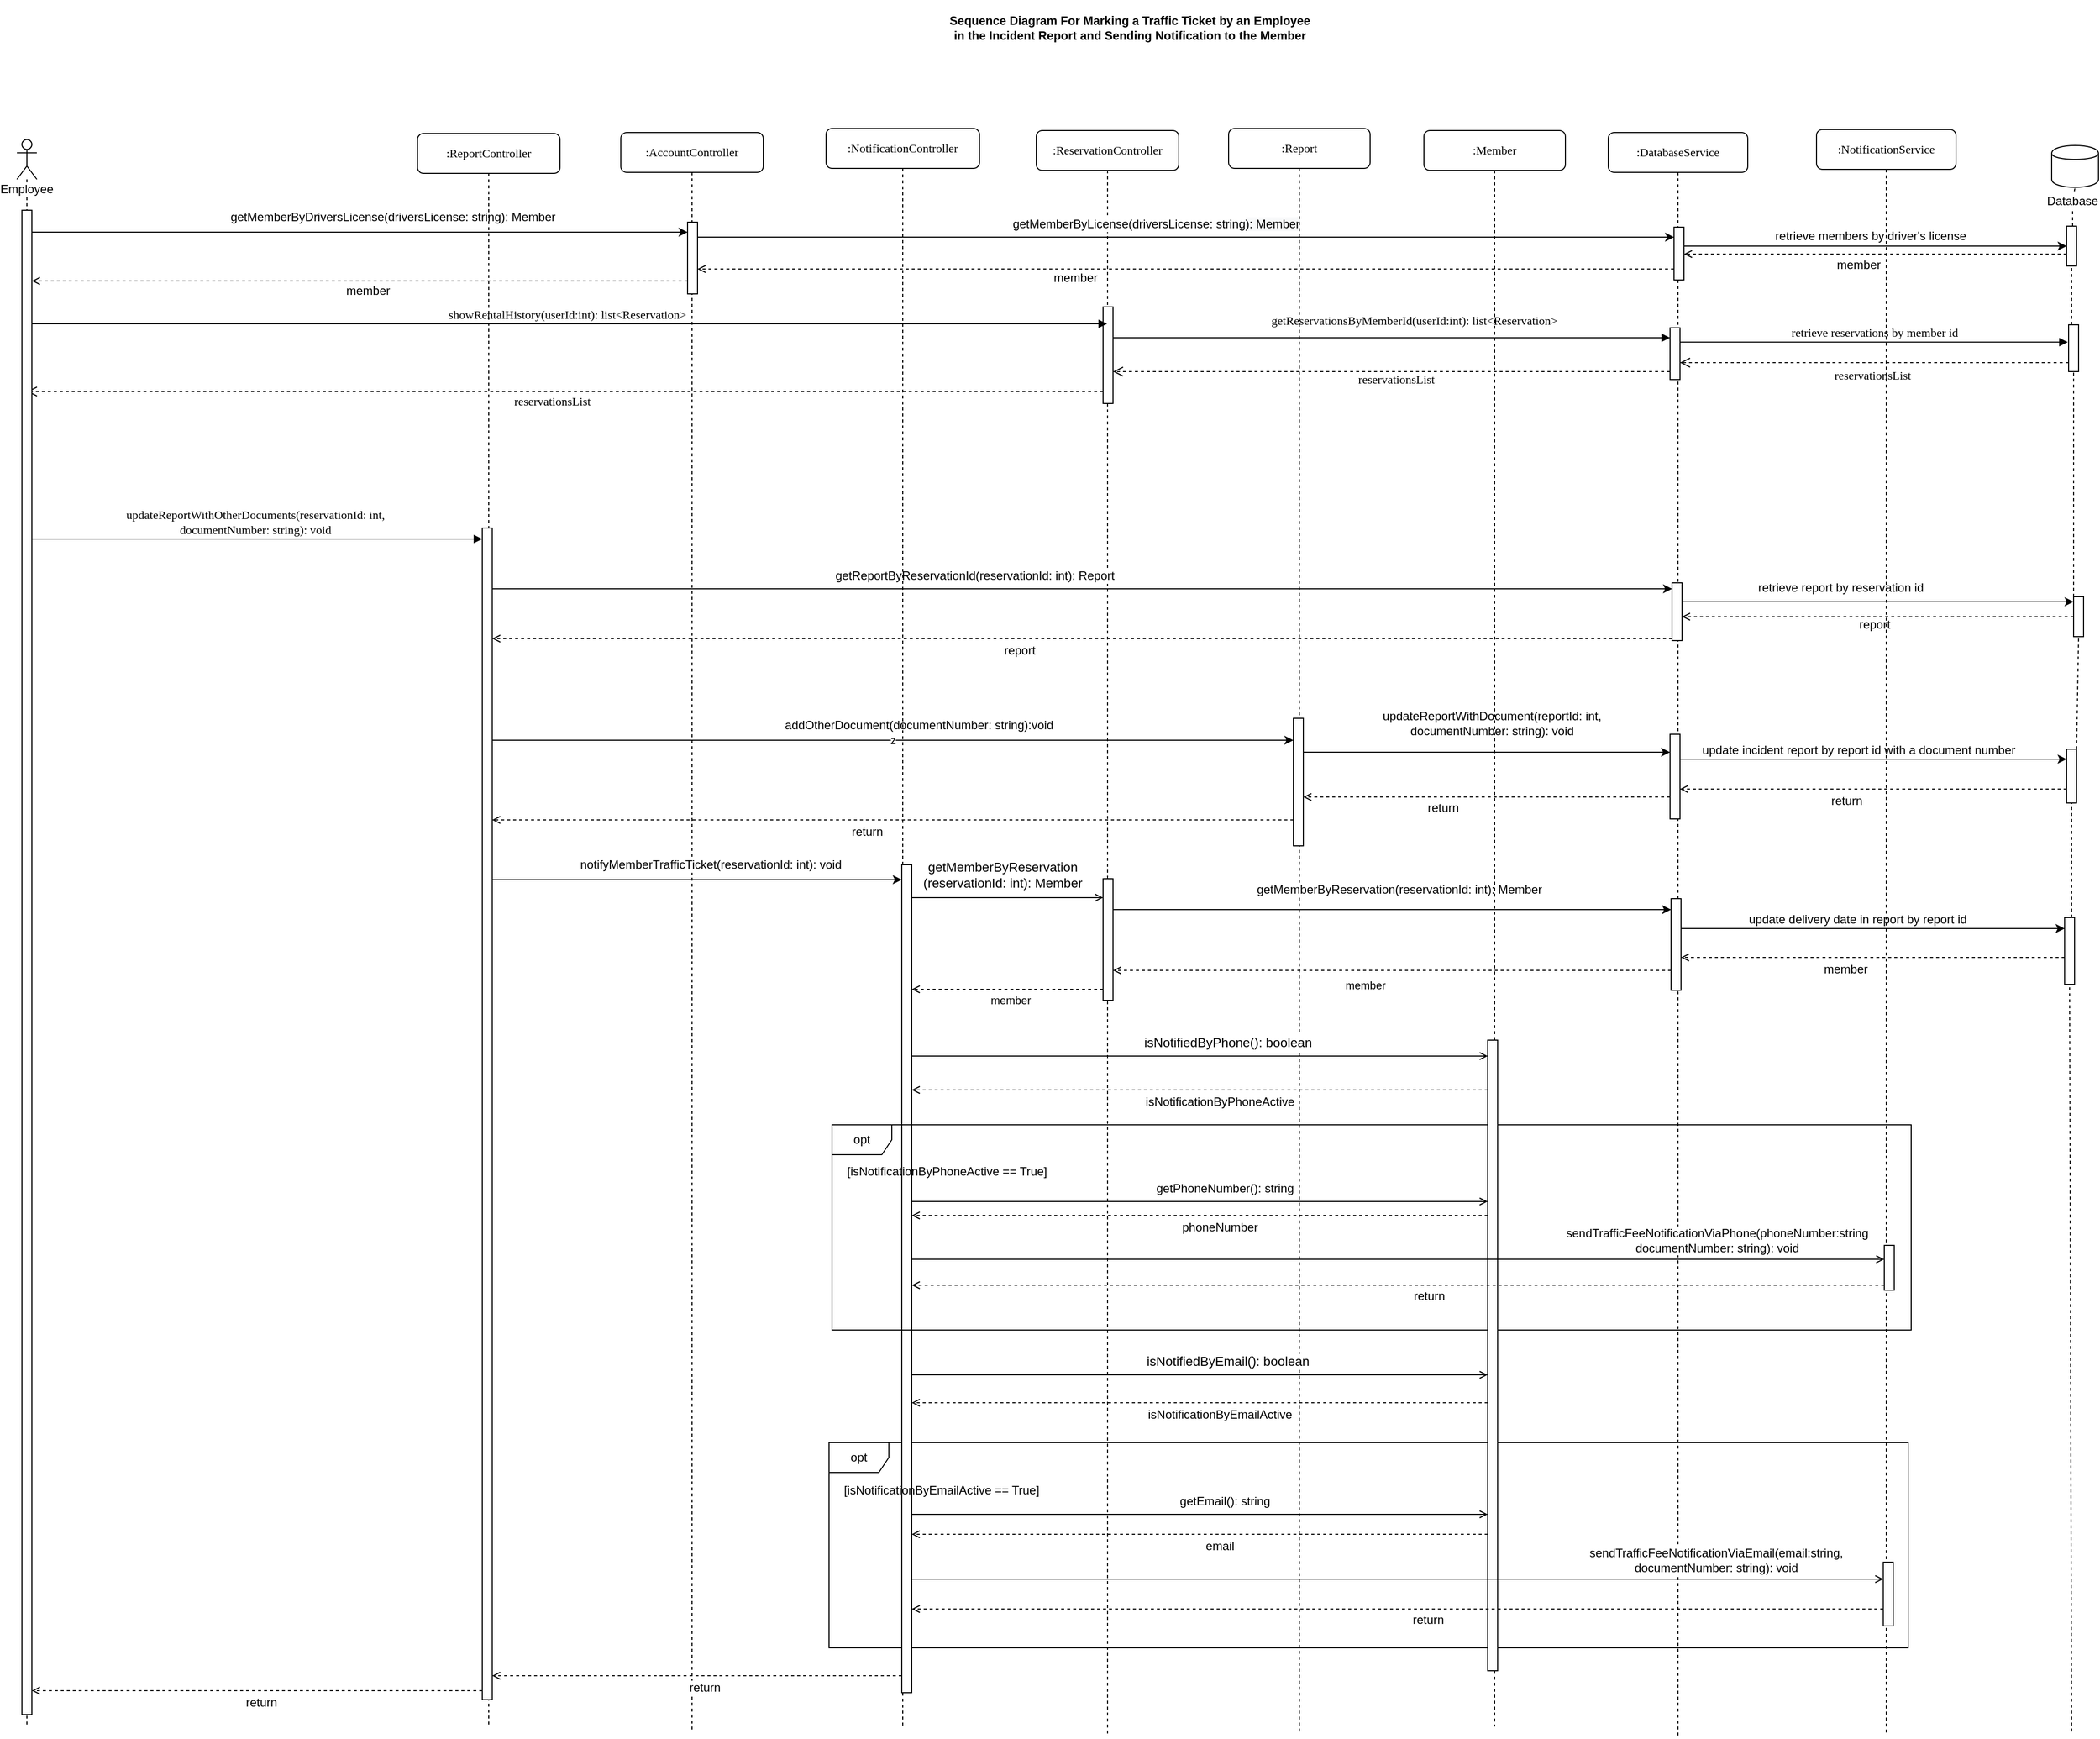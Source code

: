 <mxfile version="13.1.12" type="device"><diagram name="Page-1" id="13e1069c-82ec-6db2-03f1-153e76fe0fe0"><mxGraphModel dx="1757" dy="1102" grid="0" gridSize="10" guides="0" tooltips="1" connect="1" arrows="1" fold="1" page="0" pageScale="1" pageWidth="1100" pageHeight="850" background="#ffffff" math="0" shadow="0"><root><mxCell id="0"/><mxCell id="1" parent="0"/><mxCell id="2_v1sMjzPOBlrvBUJolD-111" value="opt" style="shape=umlFrame;whiteSpace=wrap;html=1;fontSize=12;" vertex="1" parent="1"><mxGeometry x="475" y="1388" width="1083" height="206" as="geometry"/></mxCell><mxCell id="7baba1c4bc27f4b0-4" value=":ReservationController" style="shape=umlLifeline;perimeter=lifelinePerimeter;whiteSpace=wrap;html=1;container=1;collapsible=0;recursiveResize=0;outlineConnect=0;rounded=1;shadow=0;comic=0;labelBackgroundColor=none;strokeWidth=1;fontFamily=Verdana;fontSize=12;align=center;" parent="1" vertex="1"><mxGeometry x="683" y="71" width="143" height="1609" as="geometry"/></mxCell><mxCell id="2_v1sMjzPOBlrvBUJolD-1" value="" style="html=1;points=[];perimeter=orthogonalPerimeter;rounded=0;shadow=0;comic=0;labelBackgroundColor=none;strokeWidth=1;fontFamily=Verdana;fontSize=12;align=center;" vertex="1" parent="7baba1c4bc27f4b0-4"><mxGeometry x="67" y="177" width="10" height="97" as="geometry"/></mxCell><mxCell id="2_v1sMjzPOBlrvBUJolD-76" value="" style="html=1;points=[];perimeter=orthogonalPerimeter;rounded=0;shadow=0;comic=0;labelBackgroundColor=none;strokeWidth=1;fontFamily=Verdana;fontSize=12;align=center;" vertex="1" parent="7baba1c4bc27f4b0-4"><mxGeometry x="67" y="751" width="10" height="122" as="geometry"/></mxCell><mxCell id="7baba1c4bc27f4b0-5" value=":DatabaseService" style="shape=umlLifeline;perimeter=lifelinePerimeter;whiteSpace=wrap;html=1;container=1;collapsible=0;recursiveResize=0;outlineConnect=0;rounded=1;shadow=0;comic=0;labelBackgroundColor=none;strokeWidth=1;fontFamily=Verdana;fontSize=12;align=center;" parent="1" vertex="1"><mxGeometry x="1257" y="73" width="140" height="1611" as="geometry"/></mxCell><mxCell id="7baba1c4bc27f4b0-19" value="" style="html=1;points=[];perimeter=orthogonalPerimeter;rounded=0;shadow=0;comic=0;labelBackgroundColor=none;strokeWidth=1;fontFamily=Verdana;fontSize=12;align=center;" parent="7baba1c4bc27f4b0-5" vertex="1"><mxGeometry x="62" y="196" width="10" height="52" as="geometry"/></mxCell><mxCell id="VKYwvumuW-N2ufbcX_XP-7" value="" style="html=1;points=[];perimeter=orthogonalPerimeter;rounded=0;shadow=0;comic=0;labelBackgroundColor=none;strokeWidth=1;fontFamily=Verdana;fontSize=12;align=center;" parent="7baba1c4bc27f4b0-5" vertex="1"><mxGeometry x="64" y="452" width="10" height="58" as="geometry"/></mxCell><mxCell id="VKYwvumuW-N2ufbcX_XP-33" value="" style="html=1;points=[];perimeter=orthogonalPerimeter;rounded=0;shadow=0;comic=0;labelBackgroundColor=none;strokeWidth=1;fontFamily=Verdana;fontSize=12;align=center;" parent="7baba1c4bc27f4b0-5" vertex="1"><mxGeometry x="62" y="604" width="10" height="85" as="geometry"/></mxCell><mxCell id="2_v1sMjzPOBlrvBUJolD-3" value="" style="html=1;points=[];perimeter=orthogonalPerimeter;rounded=0;shadow=0;comic=0;labelBackgroundColor=none;strokeWidth=1;fontFamily=Verdana;fontSize=12;align=center;" vertex="1" parent="7baba1c4bc27f4b0-5"><mxGeometry x="66" y="95" width="10" height="53" as="geometry"/></mxCell><mxCell id="2_v1sMjzPOBlrvBUJolD-50" value="" style="html=1;points=[];perimeter=orthogonalPerimeter;rounded=0;shadow=0;comic=0;labelBackgroundColor=none;strokeWidth=1;fontFamily=Verdana;fontSize=12;align=center;" vertex="1" parent="7baba1c4bc27f4b0-5"><mxGeometry x="63" y="769" width="10" height="92" as="geometry"/></mxCell><mxCell id="7baba1c4bc27f4b0-17" value="updateReportWithOtherDocuments(reservationId: int, &lt;br&gt;documentNumber: string): void" style="html=1;verticalAlign=bottom;endArrow=block;labelBackgroundColor=none;fontFamily=Verdana;fontSize=12;edgeStyle=elbowEdgeStyle;elbow=vertical;" parent="1" edge="1" target="2_v1sMjzPOBlrvBUJolD-26" source="Q7UwtsliU7LenJTDQlE5-2"><mxGeometry relative="1" as="geometry"><mxPoint x="-258" y="367" as="sourcePoint"/><Array as="points"><mxPoint x="54" y="481"/><mxPoint x="72" y="460"/><mxPoint x="44" y="409"/><mxPoint x="-31" y="373"/><mxPoint x="82" y="428"/><mxPoint x="430.5" y="337"/><mxPoint x="510.5" y="317"/><mxPoint x="460.5" y="197"/></Array><mxPoint x="32" y="372" as="targetPoint"/></mxGeometry></mxCell><mxCell id="7baba1c4bc27f4b0-20" value="getReservationsByMemberId(userId:int): list&amp;lt;Reservation&amp;gt;" style="html=1;verticalAlign=bottom;endArrow=block;labelBackgroundColor=none;fontFamily=Verdana;fontSize=12;edgeStyle=elbowEdgeStyle;elbow=vertical;" parent="1" source="2_v1sMjzPOBlrvBUJolD-1" target="7baba1c4bc27f4b0-19" edge="1"><mxGeometry x="0.078" y="8" relative="1" as="geometry"><mxPoint x="300" y="190" as="sourcePoint"/><mxPoint x="730" y="190" as="targetPoint"/><Array as="points"><mxPoint x="902" y="279"/><mxPoint x="856" y="265"/><mxPoint x="622" y="260"/><mxPoint x="972" y="240"/><mxPoint x="795" y="253"/><mxPoint x="766" y="190"/><mxPoint x="760" y="200"/><mxPoint x="690" y="185"/></Array><mxPoint as="offset"/></mxGeometry></mxCell><mxCell id="7baba1c4bc27f4b0-21" value="reservationsList" style="html=1;verticalAlign=bottom;endArrow=open;dashed=1;endSize=8;labelBackgroundColor=none;fontFamily=Verdana;fontSize=12;edgeStyle=elbowEdgeStyle;elbow=vertical;" parent="1" source="2_v1sMjzPOBlrvBUJolD-1" target="Q7UwtsliU7LenJTDQlE5-2" edge="1"><mxGeometry x="0.024" y="19" relative="1" as="geometry"><mxPoint x="154" y="213.88" as="targetPoint"/><Array as="points"><mxPoint x="490" y="333"/><mxPoint x="109" y="320"/><mxPoint x="471" y="303"/><mxPoint x="380" y="323"/><mxPoint x="230" y="250"/><mxPoint x="240" y="240"/><mxPoint x="190" y="214"/><mxPoint x="230" y="197"/><mxPoint x="700" y="260"/></Array><mxPoint x="290" y="250" as="sourcePoint"/><mxPoint as="offset"/></mxGeometry></mxCell><mxCell id="7baba1c4bc27f4b0-26" value="retrieve reservations by member id" style="html=1;verticalAlign=bottom;endArrow=block;labelBackgroundColor=none;fontFamily=Verdana;fontSize=12;entryX=-0.088;entryY=0.37;entryDx=0;entryDy=0;entryPerimeter=0;" parent="1" source="7baba1c4bc27f4b0-19" edge="1" target="2mEJihvLGWSnD44SEvs8-10"><mxGeometry relative="1" as="geometry"><mxPoint x="1262" y="342" as="sourcePoint"/><Array as="points"/><mxPoint x="1720" y="202" as="targetPoint"/></mxGeometry></mxCell><mxCell id="7baba1c4bc27f4b0-30" value="reservationsList" style="html=1;verticalAlign=bottom;endArrow=open;dashed=1;endSize=8;labelBackgroundColor=none;fontFamily=Verdana;fontSize=12;edgeStyle=elbowEdgeStyle;elbow=vertical;" parent="1" target="7baba1c4bc27f4b0-19" edge="1" source="2mEJihvLGWSnD44SEvs8-10"><mxGeometry x="0.018" y="22" relative="1" as="geometry"><mxPoint x="487" y="602" as="targetPoint"/><Array as="points"><mxPoint x="1461" y="304"/><mxPoint x="1284" y="289"/><mxPoint x="1463" y="273"/><mxPoint x="1545" y="283"/><mxPoint x="1232" y="232"/><mxPoint x="1172" y="223"/></Array><mxPoint x="1724.5" y="232" as="sourcePoint"/><mxPoint x="1" as="offset"/></mxGeometry></mxCell><mxCell id="7baba1c4bc27f4b0-11" value="showRentalHistory(userId:int): list&amp;lt;Reservation&amp;gt;" style="html=1;verticalAlign=bottom;endArrow=block;labelBackgroundColor=none;fontFamily=Verdana;fontSize=12;edgeStyle=elbowEdgeStyle;elbow=vertical;" parent="1" source="Q7UwtsliU7LenJTDQlE5-2" edge="1" target="7baba1c4bc27f4b0-4"><mxGeometry relative="1" as="geometry"><mxPoint x="155" y="180" as="sourcePoint"/><mxPoint x="291" y="180" as="targetPoint"/><Array as="points"><mxPoint x="223" y="265"/><mxPoint x="297" y="254"/><mxPoint x="373" y="239"/><mxPoint x="411" y="228"/><mxPoint x="240" y="180"/></Array></mxGeometry></mxCell><mxCell id="Q7UwtsliU7LenJTDQlE5-2" value="Employee" style="shape=umlLifeline;participant=umlActor;perimeter=lifelinePerimeter;whiteSpace=wrap;html=1;container=1;collapsible=0;recursiveResize=0;verticalAlign=top;spacingTop=36;labelBackgroundColor=#ffffff;outlineConnect=0;" parent="1" vertex="1"><mxGeometry x="-340" y="80" width="20" height="1593" as="geometry"/></mxCell><mxCell id="7baba1c4bc27f4b0-22" value="" style="html=1;points=[];perimeter=orthogonalPerimeter;rounded=0;shadow=0;comic=0;labelBackgroundColor=none;strokeWidth=1;fontFamily=Verdana;fontSize=12;align=center;" parent="Q7UwtsliU7LenJTDQlE5-2" vertex="1"><mxGeometry x="5" y="71" width="10" height="1510" as="geometry"/></mxCell><mxCell id="Q7UwtsliU7LenJTDQlE5-5" value="reservationsList" style="html=1;verticalAlign=bottom;endArrow=open;dashed=1;endSize=8;labelBackgroundColor=none;fontFamily=Verdana;fontSize=12;edgeStyle=elbowEdgeStyle;elbow=vertical;" parent="1" source="7baba1c4bc27f4b0-19" target="2_v1sMjzPOBlrvBUJolD-1" edge="1"><mxGeometry x="-0.012" y="17" relative="1" as="geometry"><mxPoint x="300" y="240" as="targetPoint"/><Array as="points"><mxPoint x="1002" y="313"/><mxPoint x="750" y="312"/><mxPoint x="911" y="302"/><mxPoint x="680" y="240"/><mxPoint x="695" y="231"/></Array><mxPoint x="751" y="231" as="sourcePoint"/><mxPoint x="1" as="offset"/></mxGeometry></mxCell><mxCell id="2mEJihvLGWSnD44SEvs8-2" value="&lt;div&gt;&lt;b&gt;Sequence Diagram For Marking a Traffic Ticket by an Employee&lt;br&gt;&lt;/b&gt;&lt;/div&gt;&lt;div&gt;&lt;b&gt;in the Incident Report and Sending Notification to the Member&lt;br&gt;&lt;/b&gt;&lt;/div&gt;" style="text;html=1;strokeColor=none;fillColor=none;align=center;verticalAlign=middle;whiteSpace=wrap;rounded=0;" parent="1" vertex="1"><mxGeometry x="558" y="-60" width="438" height="55" as="geometry"/></mxCell><mxCell id="2mEJihvLGWSnD44SEvs8-3" value="" style="shape=cylinder;whiteSpace=wrap;html=1;boundedLbl=1;backgroundOutline=1;" parent="1" vertex="1"><mxGeometry x="1702" y="86" width="47" height="42" as="geometry"/></mxCell><mxCell id="2mEJihvLGWSnD44SEvs8-9" value="" style="endArrow=none;dashed=1;html=1;entryX=0.5;entryY=1;entryDx=0;entryDy=0;" parent="1" source="2mEJihvLGWSnD44SEvs8-14" target="2mEJihvLGWSnD44SEvs8-3" edge="1"><mxGeometry width="50" height="50" relative="1" as="geometry"><mxPoint x="1726" y="534" as="sourcePoint"/><mxPoint x="1389" y="231" as="targetPoint"/></mxGeometry></mxCell><mxCell id="2mEJihvLGWSnD44SEvs8-10" value="" style="html=1;points=[];perimeter=orthogonalPerimeter;rounded=0;shadow=0;comic=0;labelBackgroundColor=none;strokeColor=#000000;strokeWidth=1;fillColor=#FFFFFF;fontFamily=Verdana;fontSize=12;fontColor=#000000;align=center;" parent="1" vertex="1"><mxGeometry x="1719" y="266" width="10" height="47" as="geometry"/></mxCell><mxCell id="2mEJihvLGWSnD44SEvs8-11" value="" style="endArrow=none;dashed=1;html=1;entryX=0.5;entryY=1;entryDx=0;entryDy=0;" parent="1" source="VKYwvumuW-N2ufbcX_XP-18" target="2mEJihvLGWSnD44SEvs8-10" edge="1"><mxGeometry width="50" height="50" relative="1" as="geometry"><mxPoint x="1724" y="470" as="sourcePoint"/><mxPoint x="1725.5" y="128" as="targetPoint"/></mxGeometry></mxCell><mxCell id="2mEJihvLGWSnD44SEvs8-14" value="Database" style="text;html=1;strokeColor=none;fillColor=none;align=center;verticalAlign=middle;whiteSpace=wrap;rounded=0;" parent="1" vertex="1"><mxGeometry x="1703" y="132" width="40" height="20" as="geometry"/></mxCell><mxCell id="2mEJihvLGWSnD44SEvs8-15" value="" style="endArrow=none;dashed=1;html=1;entryX=0.5;entryY=1;entryDx=0;entryDy=0;" parent="1" source="2_v1sMjzPOBlrvBUJolD-16" target="2mEJihvLGWSnD44SEvs8-14" edge="1"><mxGeometry width="50" height="50" relative="1" as="geometry"><mxPoint x="1725.5" y="177" as="sourcePoint"/><mxPoint x="1725.5" y="128" as="targetPoint"/></mxGeometry></mxCell><mxCell id="VKYwvumuW-N2ufbcX_XP-14" style="edgeStyle=orthogonalEdgeStyle;rounded=0;orthogonalLoop=1;jettySize=auto;html=1;" parent="1" source="2_v1sMjzPOBlrvBUJolD-26" target="VKYwvumuW-N2ufbcX_XP-7" edge="1"><mxGeometry relative="1" as="geometry"><Array as="points"><mxPoint x="690" y="531"/><mxPoint x="690" y="531"/></Array><mxPoint x="780" y="580" as="sourcePoint"/></mxGeometry></mxCell><mxCell id="2_v1sMjzPOBlrvBUJolD-34" value="&lt;font style=&quot;font-size: 12px&quot;&gt;getReportByReservationId(reservationId: int): Report&lt;/font&gt;" style="edgeLabel;html=1;align=center;verticalAlign=middle;resizable=0;points=[];" vertex="1" connectable="0" parent="VKYwvumuW-N2ufbcX_XP-14"><mxGeometry x="-0.251" relative="1" as="geometry"><mxPoint x="39.88" y="-13" as="offset"/></mxGeometry></mxCell><mxCell id="VKYwvumuW-N2ufbcX_XP-21" style="edgeStyle=orthogonalEdgeStyle;rounded=0;orthogonalLoop=1;jettySize=auto;html=1;dashed=1;endArrow=open;endFill=0;" parent="1" source="VKYwvumuW-N2ufbcX_XP-18" target="VKYwvumuW-N2ufbcX_XP-7" edge="1"><mxGeometry relative="1" as="geometry"><Array as="points"><mxPoint x="1729" y="571"/><mxPoint x="1231" y="571"/></Array></mxGeometry></mxCell><mxCell id="VKYwvumuW-N2ufbcX_XP-22" value="&lt;font style=&quot;font-size: 12px&quot;&gt;report&lt;/font&gt;" style="edgeLabel;html=1;align=center;verticalAlign=middle;resizable=0;points=[];" parent="VKYwvumuW-N2ufbcX_XP-21" vertex="1" connectable="0"><mxGeometry x="0.029" y="38" relative="1" as="geometry"><mxPoint x="1.71" y="-30.06" as="offset"/></mxGeometry></mxCell><mxCell id="VKYwvumuW-N2ufbcX_XP-18" value="" style="html=1;points=[];perimeter=orthogonalPerimeter;rounded=0;shadow=0;comic=0;labelBackgroundColor=none;strokeColor=#000000;strokeWidth=1;fillColor=#FFFFFF;fontFamily=Verdana;fontSize=12;fontColor=#000000;align=center;" parent="1" vertex="1"><mxGeometry x="1724" y="539" width="10" height="40" as="geometry"/></mxCell><mxCell id="VKYwvumuW-N2ufbcX_XP-19" value="" style="endArrow=none;dashed=1;html=1;entryX=0.5;entryY=1;entryDx=0;entryDy=0;" parent="1" source="VKYwvumuW-N2ufbcX_XP-35" target="VKYwvumuW-N2ufbcX_XP-18" edge="1"><mxGeometry width="50" height="50" relative="1" as="geometry"><mxPoint x="1723" y="1088" as="sourcePoint"/><mxPoint x="1725" y="237" as="targetPoint"/></mxGeometry></mxCell><mxCell id="VKYwvumuW-N2ufbcX_XP-20" style="edgeStyle=orthogonalEdgeStyle;rounded=0;orthogonalLoop=1;jettySize=auto;html=1;" parent="1" source="VKYwvumuW-N2ufbcX_XP-7" target="VKYwvumuW-N2ufbcX_XP-18" edge="1"><mxGeometry relative="1" as="geometry"><Array as="points"><mxPoint x="1340" y="544"/><mxPoint x="1340" y="544"/></Array></mxGeometry></mxCell><mxCell id="VKYwvumuW-N2ufbcX_XP-23" value="retrieve report by reservation id" style="text;html=1;align=center;verticalAlign=middle;resizable=0;points=[];autosize=1;" parent="1" vertex="1"><mxGeometry x="1402" y="521" width="176" height="18" as="geometry"/></mxCell><mxCell id="VKYwvumuW-N2ufbcX_XP-42" style="edgeStyle=orthogonalEdgeStyle;rounded=0;orthogonalLoop=1;jettySize=auto;html=1;dashed=1;endArrow=open;endFill=0;" parent="1" source="VKYwvumuW-N2ufbcX_XP-35" target="VKYwvumuW-N2ufbcX_XP-33" edge="1"><mxGeometry relative="1" as="geometry"><Array as="points"><mxPoint x="1597" y="732"/><mxPoint x="1597" y="732"/></Array></mxGeometry></mxCell><mxCell id="VKYwvumuW-N2ufbcX_XP-43" value="return" style="edgeLabel;html=1;align=center;verticalAlign=middle;resizable=0;points=[];fontSize=12;" parent="VKYwvumuW-N2ufbcX_XP-42" vertex="1" connectable="0"><mxGeometry x="-0.146" y="2" relative="1" as="geometry"><mxPoint x="-56" y="10" as="offset"/></mxGeometry></mxCell><mxCell id="VKYwvumuW-N2ufbcX_XP-35" value="" style="html=1;points=[];perimeter=orthogonalPerimeter;rounded=0;shadow=0;comic=0;labelBackgroundColor=none;strokeColor=#000000;strokeWidth=1;fillColor=#FFFFFF;fontFamily=Verdana;fontSize=12;fontColor=#000000;align=center;" parent="1" vertex="1"><mxGeometry x="1717" y="692" width="10" height="54" as="geometry"/></mxCell><mxCell id="VKYwvumuW-N2ufbcX_XP-36" value="" style="endArrow=none;dashed=1;html=1;entryX=0.5;entryY=1;entryDx=0;entryDy=0;" parent="1" source="2_v1sMjzPOBlrvBUJolD-51" target="VKYwvumuW-N2ufbcX_XP-35" edge="1"><mxGeometry width="50" height="50" relative="1" as="geometry"><mxPoint x="1722" y="1678" as="sourcePoint"/><mxPoint x="1723.0" y="623.0" as="targetPoint"/></mxGeometry></mxCell><mxCell id="VKYwvumuW-N2ufbcX_XP-37" value="z" style="edgeStyle=orthogonalEdgeStyle;rounded=0;orthogonalLoop=1;jettySize=auto;html=1;" parent="1" source="2_v1sMjzPOBlrvBUJolD-26" target="2_v1sMjzPOBlrvBUJolD-37" edge="1"><mxGeometry relative="1" as="geometry"><Array as="points"><mxPoint x="337" y="683"/><mxPoint x="337" y="683"/></Array></mxGeometry></mxCell><mxCell id="VKYwvumuW-N2ufbcX_XP-39" value="&lt;font style=&quot;font-size: 12px&quot;&gt;addOtherDocument(documentNumber: string):void&lt;/font&gt;" style="edgeLabel;html=1;align=center;verticalAlign=middle;resizable=0;points=[];" parent="VKYwvumuW-N2ufbcX_XP-37" vertex="1" connectable="0"><mxGeometry x="0.065" y="2" relative="1" as="geometry"><mxPoint y="-13" as="offset"/></mxGeometry></mxCell><mxCell id="VKYwvumuW-N2ufbcX_XP-40" style="edgeStyle=orthogonalEdgeStyle;rounded=0;orthogonalLoop=1;jettySize=auto;html=1;" parent="1" source="VKYwvumuW-N2ufbcX_XP-33" target="VKYwvumuW-N2ufbcX_XP-35" edge="1"><mxGeometry relative="1" as="geometry"><Array as="points"><mxPoint x="1471" y="702"/><mxPoint x="1471" y="702"/></Array></mxGeometry></mxCell><mxCell id="VKYwvumuW-N2ufbcX_XP-41" value="update incident report by report id with a document number" style="edgeLabel;html=1;align=center;verticalAlign=middle;resizable=0;points=[];fontSize=12;" parent="VKYwvumuW-N2ufbcX_XP-40" vertex="1" connectable="0"><mxGeometry x="-0.076" y="2" relative="1" as="geometry"><mxPoint x="-1" y="-7" as="offset"/></mxGeometry></mxCell><mxCell id="VKYwvumuW-N2ufbcX_XP-61" style="edgeStyle=orthogonalEdgeStyle;rounded=0;orthogonalLoop=1;jettySize=auto;html=1;dashed=1;fontSize=12;endArrow=open;endFill=0;" parent="1" source="2_v1sMjzPOBlrvBUJolD-37" target="2_v1sMjzPOBlrvBUJolD-26" edge="1"><mxGeometry relative="1" as="geometry"><Array as="points"><mxPoint x="836" y="763"/><mxPoint x="836" y="763"/></Array></mxGeometry></mxCell><mxCell id="VKYwvumuW-N2ufbcX_XP-63" value="return" style="edgeLabel;html=1;align=center;verticalAlign=middle;resizable=0;points=[];fontSize=12;" parent="VKYwvumuW-N2ufbcX_XP-61" vertex="1" connectable="0"><mxGeometry x="0.172" y="-1" relative="1" as="geometry"><mxPoint x="42.29" y="13" as="offset"/></mxGeometry></mxCell><mxCell id="2_v1sMjzPOBlrvBUJolD-4" value=":AccountController" style="shape=umlLifeline;perimeter=lifelinePerimeter;whiteSpace=wrap;html=1;container=1;collapsible=0;recursiveResize=0;outlineConnect=0;rounded=1;shadow=0;comic=0;labelBackgroundColor=none;strokeWidth=1;fontFamily=Verdana;fontSize=12;align=center;" vertex="1" parent="1"><mxGeometry x="266" y="73" width="143" height="1605" as="geometry"/></mxCell><mxCell id="2_v1sMjzPOBlrvBUJolD-10" value="" style="html=1;points=[];perimeter=orthogonalPerimeter;rounded=0;shadow=0;comic=0;labelBackgroundColor=none;strokeWidth=1;fontFamily=Verdana;fontSize=12;align=center;" vertex="1" parent="2_v1sMjzPOBlrvBUJolD-4"><mxGeometry x="67" y="90" width="10" height="72" as="geometry"/></mxCell><mxCell id="2_v1sMjzPOBlrvBUJolD-11" style="edgeStyle=orthogonalEdgeStyle;rounded=0;orthogonalLoop=1;jettySize=auto;html=1;" edge="1" parent="1" source="7baba1c4bc27f4b0-22" target="2_v1sMjzPOBlrvBUJolD-10"><mxGeometry relative="1" as="geometry"><Array as="points"><mxPoint x="271" y="173"/><mxPoint x="271" y="173"/></Array></mxGeometry></mxCell><mxCell id="2_v1sMjzPOBlrvBUJolD-12" value="&lt;font style=&quot;font-size: 12px&quot;&gt;getMemberByDriversLicense(driversLicense: string): Member&lt;/font&gt;" style="edgeLabel;html=1;align=center;verticalAlign=middle;resizable=0;points=[];" vertex="1" connectable="0" parent="2_v1sMjzPOBlrvBUJolD-11"><mxGeometry x="0.216" y="2" relative="1" as="geometry"><mxPoint x="-38" y="-13" as="offset"/></mxGeometry></mxCell><mxCell id="2_v1sMjzPOBlrvBUJolD-13" style="edgeStyle=orthogonalEdgeStyle;rounded=0;orthogonalLoop=1;jettySize=auto;html=1;" edge="1" parent="1" source="2_v1sMjzPOBlrvBUJolD-10" target="2_v1sMjzPOBlrvBUJolD-3"><mxGeometry relative="1" as="geometry"><Array as="points"><mxPoint x="551" y="178"/><mxPoint x="551" y="178"/></Array></mxGeometry></mxCell><mxCell id="2_v1sMjzPOBlrvBUJolD-14" value="&lt;font style=&quot;font-size: 12px&quot;&gt;getMemberByLicense(driversLicense: string&lt;span style=&quot;font-family: &amp;#34;helvetica&amp;#34; ; text-align: left ; background-color: rgb(248 , 249 , 250)&quot;&gt;): Member&lt;br&gt;&lt;/span&gt;&lt;/font&gt;" style="edgeLabel;html=1;align=center;verticalAlign=middle;resizable=0;points=[];" vertex="1" connectable="0" parent="2_v1sMjzPOBlrvBUJolD-13"><mxGeometry x="-0.063" y="-3" relative="1" as="geometry"><mxPoint x="1" y="-16" as="offset"/></mxGeometry></mxCell><mxCell id="2_v1sMjzPOBlrvBUJolD-15" style="edgeStyle=orthogonalEdgeStyle;rounded=0;orthogonalLoop=1;jettySize=auto;html=1;startArrow=none;startFill=0;dashed=1;endArrow=open;endFill=0;" edge="1" parent="1" source="2_v1sMjzPOBlrvBUJolD-3" target="2_v1sMjzPOBlrvBUJolD-10"><mxGeometry relative="1" as="geometry"><Array as="points"><mxPoint x="510" y="210"/><mxPoint x="510" y="210"/></Array></mxGeometry></mxCell><mxCell id="2_v1sMjzPOBlrvBUJolD-22" value="&lt;font style=&quot;font-size: 12px&quot;&gt;member&lt;/font&gt;" style="edgeLabel;html=1;align=center;verticalAlign=middle;resizable=0;points=[];" vertex="1" connectable="0" parent="2_v1sMjzPOBlrvBUJolD-15"><mxGeometry x="0.869" y="-295" relative="1" as="geometry"><mxPoint x="314.47" y="304" as="offset"/></mxGeometry></mxCell><mxCell id="2_v1sMjzPOBlrvBUJolD-19" style="edgeStyle=orthogonalEdgeStyle;rounded=0;orthogonalLoop=1;jettySize=auto;html=1;dashed=1;startArrow=none;startFill=0;endArrow=open;endFill=0;" edge="1" parent="1" source="2_v1sMjzPOBlrvBUJolD-16" target="2_v1sMjzPOBlrvBUJolD-3"><mxGeometry relative="1" as="geometry"><mxPoint x="1258" y="194" as="targetPoint"/><Array as="points"><mxPoint x="1583" y="195"/><mxPoint x="1583" y="195"/></Array></mxGeometry></mxCell><mxCell id="2_v1sMjzPOBlrvBUJolD-21" value="&lt;font style=&quot;font-size: 12px&quot;&gt;member&lt;/font&gt;" style="edgeLabel;html=1;align=center;verticalAlign=middle;resizable=0;points=[];" vertex="1" connectable="0" parent="2_v1sMjzPOBlrvBUJolD-19"><mxGeometry x="0.163" y="2" relative="1" as="geometry"><mxPoint x="14.65" y="8.94" as="offset"/></mxGeometry></mxCell><mxCell id="2_v1sMjzPOBlrvBUJolD-16" value="" style="html=1;points=[];perimeter=orthogonalPerimeter;rounded=0;shadow=0;comic=0;labelBackgroundColor=none;strokeColor=#000000;strokeWidth=1;fillColor=#FFFFFF;fontFamily=Verdana;fontSize=12;fontColor=#000000;align=center;" vertex="1" parent="1"><mxGeometry x="1717" y="167" width="10" height="40" as="geometry"/></mxCell><mxCell id="2_v1sMjzPOBlrvBUJolD-17" value="" style="endArrow=none;dashed=1;html=1;entryX=0.5;entryY=1;entryDx=0;entryDy=0;" edge="1" parent="1" source="2mEJihvLGWSnD44SEvs8-10" target="2_v1sMjzPOBlrvBUJolD-16"><mxGeometry width="50" height="50" relative="1" as="geometry"><mxPoint x="1723" y="232" as="sourcePoint"/><mxPoint x="1723" y="152" as="targetPoint"/></mxGeometry></mxCell><mxCell id="2_v1sMjzPOBlrvBUJolD-18" style="edgeStyle=orthogonalEdgeStyle;rounded=0;orthogonalLoop=1;jettySize=auto;html=1;startArrow=none;startFill=0;endArrow=classic;endFill=1;" edge="1" parent="1" source="2_v1sMjzPOBlrvBUJolD-3" target="2_v1sMjzPOBlrvBUJolD-16"><mxGeometry relative="1" as="geometry"><Array as="points"><mxPoint x="1429" y="187"/><mxPoint x="1429" y="187"/></Array></mxGeometry></mxCell><mxCell id="2_v1sMjzPOBlrvBUJolD-20" value="&lt;font style=&quot;font-size: 12px&quot;&gt;retrieve members by driver's license&lt;br&gt;&lt;/font&gt;" style="edgeLabel;html=1;align=center;verticalAlign=middle;resizable=0;points=[];" vertex="1" connectable="0" parent="2_v1sMjzPOBlrvBUJolD-18"><mxGeometry x="-0.168" y="-4" relative="1" as="geometry"><mxPoint x="27" y="-14" as="offset"/></mxGeometry></mxCell><mxCell id="2_v1sMjzPOBlrvBUJolD-23" style="edgeStyle=orthogonalEdgeStyle;rounded=0;orthogonalLoop=1;jettySize=auto;html=1;startArrow=none;startFill=0;endArrow=open;endFill=0;dashed=1;" edge="1" parent="1" source="2_v1sMjzPOBlrvBUJolD-10" target="7baba1c4bc27f4b0-22"><mxGeometry relative="1" as="geometry"><Array as="points"><mxPoint x="190" y="222"/><mxPoint x="190" y="222"/></Array></mxGeometry></mxCell><mxCell id="2_v1sMjzPOBlrvBUJolD-24" value="&lt;font style=&quot;font-size: 12px&quot;&gt;member&lt;/font&gt;" style="edgeLabel;html=1;align=center;verticalAlign=middle;resizable=0;points=[];" vertex="1" connectable="0" parent="2_v1sMjzPOBlrvBUJolD-23"><mxGeometry x="0.011" y="-106" relative="1" as="geometry"><mxPoint x="10.76" y="116" as="offset"/></mxGeometry></mxCell><mxCell id="2_v1sMjzPOBlrvBUJolD-25" value=":ReportController" style="shape=umlLifeline;perimeter=lifelinePerimeter;whiteSpace=wrap;html=1;container=1;collapsible=0;recursiveResize=0;outlineConnect=0;rounded=1;shadow=0;comic=0;labelBackgroundColor=none;strokeWidth=1;fontFamily=Verdana;fontSize=12;align=center;" vertex="1" parent="1"><mxGeometry x="62" y="74" width="143" height="1599" as="geometry"/></mxCell><mxCell id="2_v1sMjzPOBlrvBUJolD-26" value="" style="html=1;points=[];perimeter=orthogonalPerimeter;rounded=0;shadow=0;comic=0;labelBackgroundColor=none;strokeWidth=1;fontFamily=Verdana;fontSize=12;align=center;" vertex="1" parent="2_v1sMjzPOBlrvBUJolD-25"><mxGeometry x="65" y="396" width="10" height="1176" as="geometry"/></mxCell><mxCell id="2_v1sMjzPOBlrvBUJolD-32" style="edgeStyle=orthogonalEdgeStyle;rounded=0;orthogonalLoop=1;jettySize=auto;html=1;dashed=1;startArrow=none;startFill=0;endArrow=open;endFill=0;" edge="1" parent="1" source="VKYwvumuW-N2ufbcX_XP-7" target="2_v1sMjzPOBlrvBUJolD-26"><mxGeometry relative="1" as="geometry"><mxPoint x="780" y="630" as="targetPoint"/><Array as="points"><mxPoint x="714" y="581"/><mxPoint x="714" y="581"/></Array></mxGeometry></mxCell><mxCell id="2_v1sMjzPOBlrvBUJolD-33" value="&lt;font style=&quot;font-size: 12px&quot;&gt;report&lt;/font&gt;" style="edgeLabel;html=1;align=center;verticalAlign=middle;resizable=0;points=[];" vertex="1" connectable="0" parent="2_v1sMjzPOBlrvBUJolD-32"><mxGeometry x="0.103" relative="1" as="geometry"><mxPoint x="-1.76" y="12" as="offset"/></mxGeometry></mxCell><mxCell id="2_v1sMjzPOBlrvBUJolD-36" value=":Report" style="shape=umlLifeline;perimeter=lifelinePerimeter;whiteSpace=wrap;html=1;container=1;collapsible=0;recursiveResize=0;outlineConnect=0;rounded=1;shadow=0;comic=0;labelBackgroundColor=none;strokeWidth=1;fontFamily=Verdana;fontSize=12;align=center;" vertex="1" parent="1"><mxGeometry x="876" y="69" width="142" height="1611" as="geometry"/></mxCell><mxCell id="2_v1sMjzPOBlrvBUJolD-37" value="" style="html=1;points=[];perimeter=orthogonalPerimeter;rounded=0;shadow=0;comic=0;labelBackgroundColor=none;strokeWidth=1;fontFamily=Verdana;fontSize=12;align=center;" vertex="1" parent="2_v1sMjzPOBlrvBUJolD-36"><mxGeometry x="65" y="592" width="10" height="128" as="geometry"/></mxCell><mxCell id="2_v1sMjzPOBlrvBUJolD-41" value="&lt;div&gt;&lt;font style=&quot;font-size: 12px&quot;&gt;updateReportWithDocument(reportId: int,&lt;/font&gt;&lt;/div&gt;&lt;div&gt;&lt;font style=&quot;font-size: 12px&quot;&gt;documentNumber: string): void&lt;/font&gt;&lt;/div&gt;" style="edgeStyle=orthogonalEdgeStyle;rounded=0;orthogonalLoop=1;jettySize=auto;html=1;startArrow=none;startFill=0;endArrow=classic;endFill=1;" edge="1" parent="1" source="2_v1sMjzPOBlrvBUJolD-37" target="VKYwvumuW-N2ufbcX_XP-33"><mxGeometry x="0.027" y="29" relative="1" as="geometry"><Array as="points"><mxPoint x="1028" y="695"/><mxPoint x="1028" y="695"/></Array><mxPoint as="offset"/></mxGeometry></mxCell><mxCell id="2_v1sMjzPOBlrvBUJolD-42" style="edgeStyle=orthogonalEdgeStyle;rounded=0;orthogonalLoop=1;jettySize=auto;html=1;dashed=1;startArrow=none;startFill=0;endArrow=open;endFill=0;" edge="1" parent="1" source="VKYwvumuW-N2ufbcX_XP-33" target="2_v1sMjzPOBlrvBUJolD-37"><mxGeometry relative="1" as="geometry"><Array as="points"><mxPoint x="1036" y="740"/><mxPoint x="1036" y="740"/></Array></mxGeometry></mxCell><mxCell id="2_v1sMjzPOBlrvBUJolD-43" value="&lt;font style=&quot;font-size: 12px&quot;&gt;return&lt;/font&gt;" style="edgeLabel;html=1;align=center;verticalAlign=middle;resizable=0;points=[];" vertex="1" connectable="0" parent="2_v1sMjzPOBlrvBUJolD-42"><mxGeometry x="0.535" y="89" relative="1" as="geometry"><mxPoint x="54.29" y="-78" as="offset"/></mxGeometry></mxCell><mxCell id="2_v1sMjzPOBlrvBUJolD-48" style="edgeStyle=orthogonalEdgeStyle;rounded=0;orthogonalLoop=1;jettySize=auto;html=1;" edge="1" parent="1" source="2_v1sMjzPOBlrvBUJolD-26" target="2_v1sMjzPOBlrvBUJolD-74"><mxGeometry relative="1" as="geometry"><Array as="points"><mxPoint x="484" y="823"/><mxPoint x="484" y="823"/></Array><mxPoint x="141" y="827" as="sourcePoint"/><mxPoint x="983" y="827" as="targetPoint"/></mxGeometry></mxCell><mxCell id="2_v1sMjzPOBlrvBUJolD-49" value="&lt;font style=&quot;font-size: 12px&quot;&gt;notifyMemberTrafficTicket(reservationId: int): void&lt;/font&gt;" style="edgeLabel;html=1;align=center;verticalAlign=middle;resizable=0;points=[];" vertex="1" connectable="0" parent="2_v1sMjzPOBlrvBUJolD-48"><mxGeometry x="0.065" y="2" relative="1" as="geometry"><mxPoint y="-13" as="offset"/></mxGeometry></mxCell><mxCell id="2_v1sMjzPOBlrvBUJolD-53" value="&lt;div style=&quot;font-size: 12px&quot;&gt;&lt;font style=&quot;font-size: 12px&quot;&gt;getMemberByReservation(reservationId: int): Member&lt;br&gt;&lt;/font&gt;&lt;/div&gt;" style="edgeStyle=orthogonalEdgeStyle;rounded=0;orthogonalLoop=1;jettySize=auto;html=1;startArrow=none;startFill=0;endArrow=classic;endFill=1;" edge="1" parent="1" source="2_v1sMjzPOBlrvBUJolD-76" target="2_v1sMjzPOBlrvBUJolD-50"><mxGeometry x="0.025" y="20" relative="1" as="geometry"><mxPoint x="999" y="705.059" as="sourcePoint"/><mxPoint x="1234" y="705.059" as="targetPoint"/><Array as="points"><mxPoint x="1034" y="853"/><mxPoint x="1034" y="853"/></Array><mxPoint as="offset"/></mxGeometry></mxCell><mxCell id="2_v1sMjzPOBlrvBUJolD-55" style="edgeStyle=orthogonalEdgeStyle;rounded=0;orthogonalLoop=1;jettySize=auto;html=1;" edge="1" parent="1" source="2_v1sMjzPOBlrvBUJolD-50" target="2_v1sMjzPOBlrvBUJolD-51"><mxGeometry relative="1" as="geometry"><Array as="points"><mxPoint x="1522" y="872"/><mxPoint x="1522" y="872"/></Array><mxPoint x="1343" y="849" as="sourcePoint"/><mxPoint x="1691" y="869" as="targetPoint"/></mxGeometry></mxCell><mxCell id="2_v1sMjzPOBlrvBUJolD-56" value="update delivery date in report by report id" style="edgeLabel;html=1;align=center;verticalAlign=middle;resizable=0;points=[];fontSize=12;" vertex="1" connectable="0" parent="2_v1sMjzPOBlrvBUJolD-55"><mxGeometry x="-0.076" y="2" relative="1" as="geometry"><mxPoint x="-1" y="-7" as="offset"/></mxGeometry></mxCell><mxCell id="2_v1sMjzPOBlrvBUJolD-57" style="edgeStyle=orthogonalEdgeStyle;rounded=0;orthogonalLoop=1;jettySize=auto;html=1;dashed=1;endArrow=open;endFill=0;" edge="1" parent="1" source="2_v1sMjzPOBlrvBUJolD-51" target="2_v1sMjzPOBlrvBUJolD-50"><mxGeometry relative="1" as="geometry"><Array as="points"><mxPoint x="1470" y="901"/><mxPoint x="1470" y="901"/></Array><mxPoint x="1647" y="1037" as="sourcePoint"/><mxPoint x="1251" y="889" as="targetPoint"/></mxGeometry></mxCell><mxCell id="2_v1sMjzPOBlrvBUJolD-58" value="member" style="edgeLabel;html=1;align=center;verticalAlign=middle;resizable=0;points=[];fontSize=12;" vertex="1" connectable="0" parent="2_v1sMjzPOBlrvBUJolD-57"><mxGeometry x="-0.146" y="2" relative="1" as="geometry"><mxPoint x="-56" y="10" as="offset"/></mxGeometry></mxCell><mxCell id="2_v1sMjzPOBlrvBUJolD-59" style="edgeStyle=orthogonalEdgeStyle;rounded=0;orthogonalLoop=1;jettySize=auto;html=1;dashed=1;startArrow=none;startFill=0;endArrow=open;endFill=0;" edge="1" parent="1" source="2_v1sMjzPOBlrvBUJolD-50" target="2_v1sMjzPOBlrvBUJolD-76"><mxGeometry relative="1" as="geometry"><mxPoint x="1220" y="898" as="sourcePoint"/><mxPoint x="991" y="964" as="targetPoint"/><Array as="points"><mxPoint x="932" y="914"/><mxPoint x="932" y="914"/></Array></mxGeometry></mxCell><mxCell id="2_v1sMjzPOBlrvBUJolD-60" value="member" style="edgeLabel;html=1;align=center;verticalAlign=middle;resizable=0;points=[];" vertex="1" connectable="0" parent="2_v1sMjzPOBlrvBUJolD-59"><mxGeometry x="0.535" y="89" relative="1" as="geometry"><mxPoint x="123" y="-74" as="offset"/></mxGeometry></mxCell><mxCell id="2_v1sMjzPOBlrvBUJolD-61" style="edgeStyle=orthogonalEdgeStyle;rounded=0;orthogonalLoop=1;jettySize=auto;html=1;dashed=1;fontSize=12;endArrow=open;endFill=0;" edge="1" parent="1" source="2_v1sMjzPOBlrvBUJolD-74" target="2_v1sMjzPOBlrvBUJolD-26"><mxGeometry relative="1" as="geometry"><Array as="points"><mxPoint x="330" y="1622"/><mxPoint x="330" y="1622"/></Array><mxPoint x="432" y="933" as="sourcePoint"/><mxPoint x="143" y="906.999" as="targetPoint"/></mxGeometry></mxCell><mxCell id="2_v1sMjzPOBlrvBUJolD-62" value="return" style="edgeLabel;html=1;align=center;verticalAlign=middle;resizable=0;points=[];fontSize=12;" vertex="1" connectable="0" parent="2_v1sMjzPOBlrvBUJolD-61"><mxGeometry x="0.172" y="-1" relative="1" as="geometry"><mxPoint x="42.29" y="13" as="offset"/></mxGeometry></mxCell><mxCell id="2_v1sMjzPOBlrvBUJolD-73" value=":NotificationController" style="shape=umlLifeline;perimeter=lifelinePerimeter;whiteSpace=wrap;html=1;container=1;collapsible=0;recursiveResize=0;outlineConnect=0;rounded=1;shadow=0;comic=0;labelBackgroundColor=none;strokeWidth=1;fontFamily=Verdana;fontSize=12;align=center;" vertex="1" parent="1"><mxGeometry x="472" y="69" width="154" height="1604" as="geometry"/></mxCell><mxCell id="2_v1sMjzPOBlrvBUJolD-74" value="" style="html=1;points=[];perimeter=orthogonalPerimeter;rounded=0;shadow=0;comic=0;labelBackgroundColor=none;strokeWidth=1;fontFamily=Verdana;fontSize=12;align=center;" vertex="1" parent="2_v1sMjzPOBlrvBUJolD-73"><mxGeometry x="76" y="739" width="10" height="831" as="geometry"/></mxCell><mxCell id="2_v1sMjzPOBlrvBUJolD-99" value="opt" style="shape=umlFrame;whiteSpace=wrap;html=1;fontSize=12;" vertex="1" parent="2_v1sMjzPOBlrvBUJolD-73"><mxGeometry x="6" y="1000" width="1083" height="206" as="geometry"/></mxCell><mxCell id="2_v1sMjzPOBlrvBUJolD-110" value="[isNotificationByPhoneActive == True]" style="text;html=1;strokeColor=none;fillColor=none;align=center;verticalAlign=middle;whiteSpace=wrap;rounded=0;fontSize=12;" vertex="1" parent="2_v1sMjzPOBlrvBUJolD-73"><mxGeometry x="17" y="1037" width="209" height="20" as="geometry"/></mxCell><mxCell id="2_v1sMjzPOBlrvBUJolD-112" value="[isNotificationByEmailActive == True]" style="text;html=1;strokeColor=none;fillColor=none;align=center;verticalAlign=middle;whiteSpace=wrap;rounded=0;fontSize=12;" vertex="1" parent="2_v1sMjzPOBlrvBUJolD-73"><mxGeometry x="16" y="1357" width="200" height="20" as="geometry"/></mxCell><mxCell id="2_v1sMjzPOBlrvBUJolD-77" style="edgeStyle=orthogonalEdgeStyle;rounded=0;orthogonalLoop=1;jettySize=auto;html=1;startArrow=none;startFill=0;endArrow=open;endFill=0;fontSize=13;" edge="1" parent="1" source="2_v1sMjzPOBlrvBUJolD-74" target="2_v1sMjzPOBlrvBUJolD-76"><mxGeometry relative="1" as="geometry"><Array as="points"><mxPoint x="582" y="841"/><mxPoint x="582" y="841"/></Array></mxGeometry></mxCell><mxCell id="2_v1sMjzPOBlrvBUJolD-78" value="&lt;div&gt;getMemberByReservation&lt;/div&gt;&lt;div&gt;(reservationId: int): Member&lt;br&gt;&lt;/div&gt;" style="edgeLabel;html=1;align=center;verticalAlign=middle;resizable=0;points=[];fontSize=13;" vertex="1" connectable="0" parent="2_v1sMjzPOBlrvBUJolD-77"><mxGeometry x="-0.352" y="-3" relative="1" as="geometry"><mxPoint x="29.14" y="-26" as="offset"/></mxGeometry></mxCell><mxCell id="2_v1sMjzPOBlrvBUJolD-79" value=":Member" style="shape=umlLifeline;perimeter=lifelinePerimeter;whiteSpace=wrap;html=1;container=1;collapsible=0;recursiveResize=0;outlineConnect=0;rounded=1;shadow=0;comic=0;labelBackgroundColor=none;strokeWidth=1;fontFamily=Verdana;fontSize=12;align=center;" vertex="1" parent="1"><mxGeometry x="1072" y="71" width="142" height="1602" as="geometry"/></mxCell><mxCell id="2_v1sMjzPOBlrvBUJolD-80" value="" style="html=1;points=[];perimeter=orthogonalPerimeter;rounded=0;shadow=0;comic=0;labelBackgroundColor=none;strokeWidth=1;fontFamily=Verdana;fontSize=12;align=center;" vertex="1" parent="2_v1sMjzPOBlrvBUJolD-79"><mxGeometry x="64" y="913" width="10" height="633" as="geometry"/></mxCell><mxCell id="2_v1sMjzPOBlrvBUJolD-82" style="edgeStyle=orthogonalEdgeStyle;rounded=0;orthogonalLoop=1;jettySize=auto;html=1;dashed=1;startArrow=none;startFill=0;endArrow=open;endFill=0;" edge="1" parent="1" source="2_v1sMjzPOBlrvBUJolD-76" target="2_v1sMjzPOBlrvBUJolD-74"><mxGeometry relative="1" as="geometry"><mxPoint x="724" y="938" as="sourcePoint"/><mxPoint x="557" y="938.0" as="targetPoint"/><Array as="points"><mxPoint x="647" y="933"/><mxPoint x="647" y="933"/></Array></mxGeometry></mxCell><mxCell id="2_v1sMjzPOBlrvBUJolD-83" value="member" style="edgeLabel;html=1;align=center;verticalAlign=middle;resizable=0;points=[];" vertex="1" connectable="0" parent="2_v1sMjzPOBlrvBUJolD-82"><mxGeometry x="0.535" y="89" relative="1" as="geometry"><mxPoint x="54.29" y="-78" as="offset"/></mxGeometry></mxCell><mxCell id="2_v1sMjzPOBlrvBUJolD-86" style="edgeStyle=orthogonalEdgeStyle;rounded=0;orthogonalLoop=1;jettySize=auto;html=1;startArrow=none;startFill=0;endArrow=open;endFill=0;fontSize=13;" edge="1" parent="1" source="2_v1sMjzPOBlrvBUJolD-74" target="2_v1sMjzPOBlrvBUJolD-80"><mxGeometry relative="1" as="geometry"><Array as="points"><mxPoint x="848" y="1000"/><mxPoint x="848" y="1000"/></Array></mxGeometry></mxCell><mxCell id="2_v1sMjzPOBlrvBUJolD-87" value="isNotifiedByPhone(): boolean" style="edgeLabel;html=1;align=center;verticalAlign=middle;resizable=0;points=[];fontSize=13;" vertex="1" connectable="0" parent="2_v1sMjzPOBlrvBUJolD-86"><mxGeometry x="-0.601" y="3" relative="1" as="geometry"><mxPoint x="201.29" y="-11" as="offset"/></mxGeometry></mxCell><mxCell id="2_v1sMjzPOBlrvBUJolD-88" style="edgeStyle=orthogonalEdgeStyle;rounded=0;orthogonalLoop=1;jettySize=auto;html=1;dashed=1;startArrow=none;startFill=0;endArrow=open;endFill=0;" edge="1" parent="1" source="2_v1sMjzPOBlrvBUJolD-80" target="2_v1sMjzPOBlrvBUJolD-74"><mxGeometry relative="1" as="geometry"><mxPoint x="939" y="1046" as="sourcePoint"/><mxPoint x="571" y="1046" as="targetPoint"/><Array as="points"><mxPoint x="841" y="1034"/><mxPoint x="841" y="1034"/></Array></mxGeometry></mxCell><mxCell id="2_v1sMjzPOBlrvBUJolD-89" value="isNotificationByPhoneActive" style="edgeLabel;html=1;align=center;verticalAlign=middle;resizable=0;points=[];fontSize=12;" vertex="1" connectable="0" parent="2_v1sMjzPOBlrvBUJolD-88"><mxGeometry x="0.535" y="89" relative="1" as="geometry"><mxPoint x="174.71" y="-77" as="offset"/></mxGeometry></mxCell><mxCell id="2_v1sMjzPOBlrvBUJolD-90" value=":NotificationService" style="shape=umlLifeline;perimeter=lifelinePerimeter;whiteSpace=wrap;html=1;container=1;collapsible=0;recursiveResize=0;outlineConnect=0;rounded=1;shadow=0;comic=0;labelBackgroundColor=none;strokeWidth=1;fontFamily=Verdana;fontSize=12;align=center;" vertex="1" parent="1"><mxGeometry x="1466" y="70" width="140" height="1612" as="geometry"/></mxCell><mxCell id="2_v1sMjzPOBlrvBUJolD-95" value="" style="html=1;points=[];perimeter=orthogonalPerimeter;rounded=0;shadow=0;comic=0;labelBackgroundColor=none;strokeWidth=1;fontFamily=Verdana;fontSize=12;align=center;" vertex="1" parent="2_v1sMjzPOBlrvBUJolD-90"><mxGeometry x="68" y="1120" width="10" height="45" as="geometry"/></mxCell><mxCell id="2_v1sMjzPOBlrvBUJolD-125" value="" style="html=1;points=[];perimeter=orthogonalPerimeter;rounded=0;shadow=0;comic=0;labelBackgroundColor=none;strokeWidth=1;fontFamily=Verdana;fontSize=12;align=center;" vertex="1" parent="2_v1sMjzPOBlrvBUJolD-90"><mxGeometry x="67" y="1438" width="10" height="64" as="geometry"/></mxCell><mxCell id="2_v1sMjzPOBlrvBUJolD-96" style="edgeStyle=orthogonalEdgeStyle;rounded=0;orthogonalLoop=1;jettySize=auto;html=1;startArrow=none;startFill=0;endArrow=open;endFill=0;fontSize=12;" edge="1" parent="1" source="2_v1sMjzPOBlrvBUJolD-74" target="2_v1sMjzPOBlrvBUJolD-95"><mxGeometry relative="1" as="geometry"><Array as="points"><mxPoint x="1079" y="1204"/><mxPoint x="1079" y="1204"/></Array></mxGeometry></mxCell><mxCell id="2_v1sMjzPOBlrvBUJolD-97" value="&lt;div&gt;&lt;font style=&quot;font-size: 12px&quot;&gt;sendTrafficFeeNotificationViaPhone(phoneNumber:string&lt;/font&gt;&lt;/div&gt;&lt;div&gt;&lt;font style=&quot;font-size: 12px&quot;&gt; documentNumber: string): void&lt;/font&gt;&lt;/div&gt;" style="edgeLabel;html=1;align=center;verticalAlign=middle;resizable=0;points=[];fontSize=12;" vertex="1" connectable="0" parent="2_v1sMjzPOBlrvBUJolD-96"><mxGeometry x="0.249" y="22" relative="1" as="geometry"><mxPoint x="197.76" y="3.0" as="offset"/></mxGeometry></mxCell><mxCell id="2_v1sMjzPOBlrvBUJolD-100" style="edgeStyle=orthogonalEdgeStyle;rounded=0;orthogonalLoop=1;jettySize=auto;html=1;dashed=1;endArrow=open;endFill=0;" edge="1" parent="1" source="2_v1sMjzPOBlrvBUJolD-95" target="2_v1sMjzPOBlrvBUJolD-74"><mxGeometry relative="1" as="geometry"><Array as="points"><mxPoint x="1073" y="1230"/><mxPoint x="1073" y="1230"/></Array><mxPoint x="1532" y="1151.999" as="sourcePoint"/><mxPoint x="1147" y="1151.999" as="targetPoint"/></mxGeometry></mxCell><mxCell id="2_v1sMjzPOBlrvBUJolD-101" value="return" style="edgeLabel;html=1;align=center;verticalAlign=middle;resizable=0;points=[];fontSize=12;" vertex="1" connectable="0" parent="2_v1sMjzPOBlrvBUJolD-100"><mxGeometry x="-0.146" y="2" relative="1" as="geometry"><mxPoint x="-40.47" y="9" as="offset"/></mxGeometry></mxCell><mxCell id="2_v1sMjzPOBlrvBUJolD-102" style="edgeStyle=orthogonalEdgeStyle;rounded=0;orthogonalLoop=1;jettySize=auto;html=1;startArrow=none;startFill=0;endArrow=open;endFill=0;fontSize=12;" edge="1" parent="1" source="2_v1sMjzPOBlrvBUJolD-74" target="2_v1sMjzPOBlrvBUJolD-80"><mxGeometry relative="1" as="geometry"><Array as="points"><mxPoint x="955" y="1146"/><mxPoint x="955" y="1146"/></Array></mxGeometry></mxCell><mxCell id="2_v1sMjzPOBlrvBUJolD-103" value="getPhoneNumber(): string" style="edgeLabel;html=1;align=center;verticalAlign=middle;resizable=0;points=[];fontSize=12;" vertex="1" connectable="0" parent="2_v1sMjzPOBlrvBUJolD-102"><mxGeometry x="0.512" y="97" relative="1" as="geometry"><mxPoint x="-123" y="83.5" as="offset"/></mxGeometry></mxCell><mxCell id="2_v1sMjzPOBlrvBUJolD-104" style="edgeStyle=orthogonalEdgeStyle;rounded=0;orthogonalLoop=1;jettySize=auto;html=1;dashed=1;startArrow=none;startFill=0;endArrow=open;endFill=0;" edge="1" parent="1" source="2_v1sMjzPOBlrvBUJolD-80" target="2_v1sMjzPOBlrvBUJolD-74"><mxGeometry relative="1" as="geometry"><mxPoint x="1147" y="1134" as="sourcePoint"/><mxPoint x="553" y="1134" as="targetPoint"/><Array as="points"><mxPoint x="950" y="1160"/><mxPoint x="950" y="1160"/></Array></mxGeometry></mxCell><mxCell id="2_v1sMjzPOBlrvBUJolD-105" value="phoneNumber" style="edgeLabel;html=1;align=center;verticalAlign=middle;resizable=0;points=[];fontSize=12;" vertex="1" connectable="0" parent="2_v1sMjzPOBlrvBUJolD-104"><mxGeometry x="0.535" y="89" relative="1" as="geometry"><mxPoint x="174.71" y="-77" as="offset"/></mxGeometry></mxCell><mxCell id="2_v1sMjzPOBlrvBUJolD-114" style="edgeStyle=orthogonalEdgeStyle;rounded=0;orthogonalLoop=1;jettySize=auto;html=1;startArrow=none;startFill=0;endArrow=open;endFill=0;fontSize=13;" edge="1" parent="1" source="2_v1sMjzPOBlrvBUJolD-74" target="2_v1sMjzPOBlrvBUJolD-80"><mxGeometry relative="1" as="geometry"><mxPoint x="568" y="1305" as="sourcePoint"/><mxPoint x="1144" y="1305" as="targetPoint"/><Array as="points"><mxPoint x="980" y="1320"/><mxPoint x="980" y="1320"/></Array></mxGeometry></mxCell><mxCell id="2_v1sMjzPOBlrvBUJolD-115" value="isNotifiedByEmail(): boolean" style="edgeLabel;html=1;align=center;verticalAlign=middle;resizable=0;points=[];fontSize=13;" vertex="1" connectable="0" parent="2_v1sMjzPOBlrvBUJolD-114"><mxGeometry x="-0.601" y="3" relative="1" as="geometry"><mxPoint x="201.29" y="-11" as="offset"/></mxGeometry></mxCell><mxCell id="2_v1sMjzPOBlrvBUJolD-117" style="edgeStyle=orthogonalEdgeStyle;rounded=0;orthogonalLoop=1;jettySize=auto;html=1;dashed=1;startArrow=none;startFill=0;endArrow=open;endFill=0;" edge="1" parent="1" source="2_v1sMjzPOBlrvBUJolD-80" target="2_v1sMjzPOBlrvBUJolD-74"><mxGeometry relative="1" as="geometry"><mxPoint x="1146" y="1044" as="sourcePoint"/><mxPoint x="570" y="1044" as="targetPoint"/><Array as="points"><mxPoint x="988" y="1348"/><mxPoint x="988" y="1348"/></Array></mxGeometry></mxCell><mxCell id="2_v1sMjzPOBlrvBUJolD-118" value="isNotificationByEmailActive" style="edgeLabel;html=1;align=center;verticalAlign=middle;resizable=0;points=[];fontSize=12;" vertex="1" connectable="0" parent="2_v1sMjzPOBlrvBUJolD-117"><mxGeometry x="0.535" y="89" relative="1" as="geometry"><mxPoint x="174.71" y="-77" as="offset"/></mxGeometry></mxCell><mxCell id="2_v1sMjzPOBlrvBUJolD-51" value="" style="html=1;points=[];perimeter=orthogonalPerimeter;rounded=0;shadow=0;comic=0;labelBackgroundColor=none;strokeColor=#000000;strokeWidth=1;fillColor=#FFFFFF;fontFamily=Verdana;fontSize=12;fontColor=#000000;align=center;" vertex="1" parent="1"><mxGeometry x="1715" y="861" width="10" height="67" as="geometry"/></mxCell><mxCell id="2_v1sMjzPOBlrvBUJolD-120" value="" style="endArrow=none;dashed=1;html=1;entryX=0.5;entryY=1;entryDx=0;entryDy=0;" edge="1" parent="1" target="2_v1sMjzPOBlrvBUJolD-51"><mxGeometry width="50" height="50" relative="1" as="geometry"><mxPoint x="1722" y="1678" as="sourcePoint"/><mxPoint x="1722" y="746" as="targetPoint"/></mxGeometry></mxCell><mxCell id="2_v1sMjzPOBlrvBUJolD-121" style="edgeStyle=orthogonalEdgeStyle;rounded=0;orthogonalLoop=1;jettySize=auto;html=1;startArrow=none;startFill=0;endArrow=open;endFill=0;fontSize=12;" edge="1" parent="1" source="2_v1sMjzPOBlrvBUJolD-74" target="2_v1sMjzPOBlrvBUJolD-80"><mxGeometry relative="1" as="geometry"><mxPoint x="561" y="1466" as="sourcePoint"/><mxPoint x="1139.0" y="1466" as="targetPoint"/><Array as="points"><mxPoint x="830" y="1460"/><mxPoint x="830" y="1460"/></Array></mxGeometry></mxCell><mxCell id="2_v1sMjzPOBlrvBUJolD-122" value="getEmail(): string" style="edgeLabel;html=1;align=center;verticalAlign=middle;resizable=0;points=[];fontSize=12;" vertex="1" connectable="0" parent="2_v1sMjzPOBlrvBUJolD-121"><mxGeometry x="0.512" y="97" relative="1" as="geometry"><mxPoint x="-123" y="83.5" as="offset"/></mxGeometry></mxCell><mxCell id="2_v1sMjzPOBlrvBUJolD-123" style="edgeStyle=orthogonalEdgeStyle;rounded=0;orthogonalLoop=1;jettySize=auto;html=1;dashed=1;startArrow=none;startFill=0;endArrow=open;endFill=0;" edge="1" parent="1" source="2_v1sMjzPOBlrvBUJolD-80" target="2_v1sMjzPOBlrvBUJolD-74"><mxGeometry relative="1" as="geometry"><mxPoint x="1136.0" y="1497" as="sourcePoint"/><mxPoint x="558" y="1497" as="targetPoint"/><Array as="points"><mxPoint x="840" y="1480"/><mxPoint x="840" y="1480"/></Array></mxGeometry></mxCell><mxCell id="2_v1sMjzPOBlrvBUJolD-124" value="email" style="edgeLabel;html=1;align=center;verticalAlign=middle;resizable=0;points=[];fontSize=12;" vertex="1" connectable="0" parent="2_v1sMjzPOBlrvBUJolD-123"><mxGeometry x="0.535" y="89" relative="1" as="geometry"><mxPoint x="174.71" y="-77" as="offset"/></mxGeometry></mxCell><mxCell id="2_v1sMjzPOBlrvBUJolD-126" style="edgeStyle=orthogonalEdgeStyle;rounded=0;orthogonalLoop=1;jettySize=auto;html=1;startArrow=none;startFill=0;endArrow=open;endFill=0;fontSize=12;" edge="1" parent="1" source="2_v1sMjzPOBlrvBUJolD-74" target="2_v1sMjzPOBlrvBUJolD-125"><mxGeometry relative="1" as="geometry"><mxPoint x="560" y="1517.0" as="sourcePoint"/><mxPoint x="1536" y="1517.0" as="targetPoint"/><Array as="points"><mxPoint x="1445" y="1525"/><mxPoint x="1445" y="1525"/></Array></mxGeometry></mxCell><mxCell id="2_v1sMjzPOBlrvBUJolD-127" value="&lt;div&gt;&lt;font style=&quot;font-size: 12px&quot;&gt; sendTrafficFeeNotificationViaEmail(email:string,&lt;/font&gt;&lt;/div&gt;&lt;div&gt;&lt;font style=&quot;font-size: 12px&quot;&gt;documentNumber: string): void&lt;/font&gt;&lt;/div&gt;" style="edgeLabel;html=1;align=center;verticalAlign=middle;resizable=0;points=[];fontSize=12;" vertex="1" connectable="0" parent="2_v1sMjzPOBlrvBUJolD-126"><mxGeometry x="0.249" y="22" relative="1" as="geometry"><mxPoint x="197.76" y="3.0" as="offset"/></mxGeometry></mxCell><mxCell id="2_v1sMjzPOBlrvBUJolD-128" style="edgeStyle=orthogonalEdgeStyle;rounded=0;orthogonalLoop=1;jettySize=auto;html=1;dashed=1;endArrow=open;endFill=0;" edge="1" parent="1" source="2_v1sMjzPOBlrvBUJolD-125" target="2_v1sMjzPOBlrvBUJolD-74"><mxGeometry relative="1" as="geometry"><Array as="points"><mxPoint x="1240" y="1555"/><mxPoint x="1240" y="1555"/></Array><mxPoint x="1541" y="1540" as="sourcePoint"/><mxPoint x="565" y="1540" as="targetPoint"/></mxGeometry></mxCell><mxCell id="2_v1sMjzPOBlrvBUJolD-129" value="return" style="edgeLabel;html=1;align=center;verticalAlign=middle;resizable=0;points=[];fontSize=12;" vertex="1" connectable="0" parent="2_v1sMjzPOBlrvBUJolD-128"><mxGeometry x="-0.146" y="2" relative="1" as="geometry"><mxPoint x="-40.47" y="9" as="offset"/></mxGeometry></mxCell><mxCell id="2_v1sMjzPOBlrvBUJolD-130" style="edgeStyle=orthogonalEdgeStyle;rounded=0;orthogonalLoop=1;jettySize=auto;html=1;dashed=1;fontSize=12;endArrow=open;endFill=0;" edge="1" parent="1" source="2_v1sMjzPOBlrvBUJolD-26" target="7baba1c4bc27f4b0-22"><mxGeometry relative="1" as="geometry"><Array as="points"><mxPoint x="-85" y="1637"/><mxPoint x="-85" y="1637"/></Array><mxPoint x="106" y="1639" as="sourcePoint"/><mxPoint x="-305" y="1639" as="targetPoint"/></mxGeometry></mxCell><mxCell id="2_v1sMjzPOBlrvBUJolD-131" value="return" style="edgeLabel;html=1;align=center;verticalAlign=middle;resizable=0;points=[];fontSize=12;" vertex="1" connectable="0" parent="2_v1sMjzPOBlrvBUJolD-130"><mxGeometry x="0.172" y="-1" relative="1" as="geometry"><mxPoint x="42.29" y="13" as="offset"/></mxGeometry></mxCell></root></mxGraphModel></diagram></mxfile>